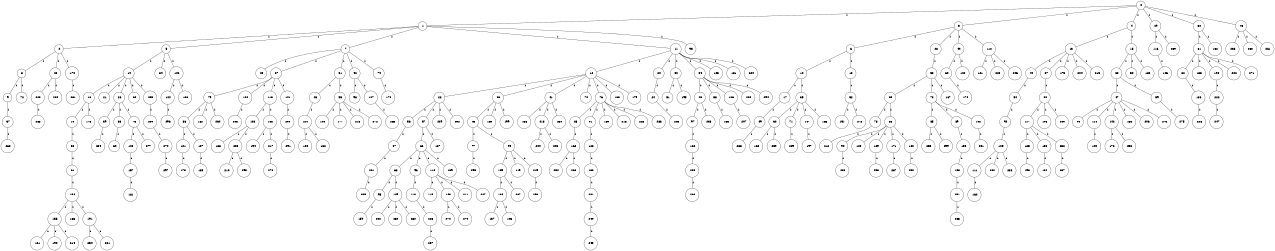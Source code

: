 graph G {
size="8.5,11;"
ratio = "expand;"
fixedsize="true;"
overlap="scale;"
node[shape=circle,width=.12,hight=.12,fontsize=12]
edge[fontsize=12]

0[label=" 0" color=black, pos="1.1535382,2.9050688!"];
1[label=" 1" color=black, pos="0.41616835,2.6947163!"];
2[label=" 2" color=black, pos="2.0879555,2.4174611!"];
3[label=" 3" color=black, pos="0.26553171,2.2995594!"];
4[label=" 4" color=black, pos="1.2878409,0.55703785!"];
5[label=" 5" color=black, pos="1.5036478,1.6153183!"];
6[label=" 6" color=black, pos="0.10049541,2.2375366!"];
7[label=" 7" color=black, pos="1.5937803,2.398202!"];
8[label=" 8" color=black, pos="0.95885629,1.022086!"];
9[label=" 9" color=black, pos="0.80663152,0.78575828!"];
10[label=" 10" color=black, pos="0.35736123,2.9793199!"];
11[label=" 11" color=black, pos="2.2411147,1.2877927!"];
12[label=" 12" color=black, pos="1.5031216,2.0833986!"];
13[label=" 13" color=black, pos="0.070817672,2.3808912!"];
14[label=" 14" color=black, pos="1.2490525,1.8518955!"];
15[label=" 15" color=black, pos="1.5053186,0.5901512!"];
16[label=" 16" color=black, pos="2.5533682,2.8391995!"];
17[label=" 17" color=black, pos="0.32903953,0.2545868!"];
18[label=" 18" color=black, pos="2.8281772,0.30929371!"];
19[label=" 19" color=black, pos="1.512786,2.5982476!"];
20[label=" 20" color=black, pos="1.441917,0.022676947!"];
21[label=" 21" color=black, pos="2.380363,1.6840478!"];
22[label=" 22" color=black, pos="2.021996,1.4722482!"];
23[label=" 23" color=black, pos="1.7860407,2.9914894!"];
24[label=" 24" color=black, pos="1.6746366,1.6994087!"];
25[label=" 25" color=black, pos="2.4556467,1.6900769!"];
26[label=" 26" color=black, pos="2.1879021,0.35311579!"];
27[label=" 27" color=black, pos="0.59645702,2.7165957!"];
28[label=" 28" color=black, pos="2.6330095,0.55110875!"];
29[label=" 29" color=black, pos="0.14284081,1.6427879!"];
30[label=" 30" color=black, pos="1.7710998,0.69215137!"];
31[label=" 31" color=black, pos="2.1774355,2.8965494!"];
32[label=" 32" color=black, pos="2.5143297,0.85574821!"];
33[label=" 33" color=black, pos="2.5499535,2.2538003!"];
34[label=" 34" color=black, pos="1.5451957,2.4385438!"];
35[label=" 35" color=black, pos="1.5582795,0.18002674!"];
36[label=" 36" color=black, pos="2.8944121,1.2046614!"];
37[label=" 37" color=black, pos="2.966292,0.20208972!"];
38[label=" 38" color=black, pos="1.9624855,0.29453233!"];
39[label=" 39" color=black, pos="2.5778819,0.99199307!"];
40[label=" 40" color=black, pos="0.78703982,1.062188!"];
41[label=" 41" color=black, pos="2.3935664,1.074849!"];
42[label=" 42" color=black, pos="2.9229044,1.0804147!"];
43[label=" 43" color=black, pos="0.6685323,2.6724728!"];
44[label=" 44" color=black, pos="1.9915769,0.60019732!"];
45[label=" 45" color=black, pos="2.7245836,0.6952608!"];
46[label=" 46" color=black, pos="2.6965281,1.8269901!"];
47[label=" 47" color=black, pos="1.1808749,0.36662164!"];
48[label=" 48" color=black, pos="0.6667244,2.304908!"];
49[label=" 49" color=black, pos="1.744798,1.9990528!"];
50[label=" 50" color=black, pos="2.8931499,2.1488863!"];
51[label=" 51" color=black, pos="1.3399089,0.12462661!"];
52[label=" 52" color=black, pos="2.6984934,0.28935485!"];
53[label=" 53" color=black, pos="2.527111,1.1101461!"];
54[label=" 54" color=black, pos="0.97440878,0.49804912!"];
55[label=" 55" color=black, pos="1.7561193,0.12319835!"];
56[label=" 56" color=black, pos="2.2934804,0.48313441!"];
57[label=" 57" color=black, pos="0.80786348,2.7059809!"];
58[label=" 58" color=black, pos="1.5616547,0.26269559!"];
59[label=" 59" color=black, pos="1.6762264,1.2330495!"];
60[label=" 60" color=black, pos="0.11214612,0.79779673!"];
61[label=" 61" color=black, pos="1.50702,1.8628962!"];
62[label=" 62" color=black, pos="2.8450789,2.6367124!"];
63[label=" 63" color=black, pos="1.2256161,0.024041834!"];
64[label=" 64" color=black, pos="0.18801718,1.557375!"];
65[label=" 65" color=black, pos="2.9893634,2.696894!"];
66[label=" 66" color=black, pos="0.11822308,1.4525818!"];
67[label=" 67" color=black, pos="1.3469118,0.16916917!"];
68[label=" 68" color=black, pos="0.20803559,0.098315013!"];
69[label=" 69" color=black, pos="0.87490871,2.1964843!"];
70[label=" 70" color=black, pos="1.3221565,1.3211858!"];
71[label=" 71" color=black, pos="0.59310755,1.066869!"];
72[label=" 72" color=black, pos="0.8524039,0.77700538!"];
73[label=" 73" color=black, pos="0.88759984,2.3927855!"];
74[label=" 74" color=black, pos="0.43348904,1.8002723!"];
75[label=" 75" color=black, pos="1.5309985,2.2394588!"];
76[label=" 76" color=black, pos="1.9364074,2.4540896!"];
77[label=" 77" color=black, pos="2.298985,2.5313038!"];
78[label=" 78" color=black, pos="2.4837708,0.16891399!"];
79[label=" 79" color=black, pos="1.1977172,2.858003!"];
80[label=" 80" color=black, pos="1.860027,1.8918885!"];
81[label=" 81" color=black, pos="0.10890783,1.7534498!"];
82[label=" 82" color=black, pos="2.1300412,1.3227977!"];
83[label=" 83" color=black, pos="1.5231636,2.4000737!"];
84[label=" 84" color=black, pos="1.9000303,0.27088717!"];
85[label=" 85" color=black, pos="2.5047373,0.8201568!"];
86[label=" 86" color=black, pos="1.6546805,2.0653864!"];
87[label=" 87" color=black, pos="1.2248538,2.9025188!"];
88[label=" 88" color=black, pos="2.5583978,2.8325076!"];
89[label=" 89" color=black, pos="2.0790812,2.2097025!"];
90[label=" 90" color=black, pos="0.1396795,0.87016206!"];
91[label=" 91" color=black, pos="2.0947568,1.1224142!"];
92[label=" 92" color=black, pos="0.1243991,0.19380248!"];
93[label=" 93" color=black, pos="0.19549226,2.6176445!"];
94[label=" 94" color=black, pos="0.0030300799,2.7025705!"];
95[label=" 95" color=black, pos="2.6064203,0.3127647!"];
96[label=" 96" color=black, pos="2.3994966,1.8321237!"];
97[label=" 97" color=black, pos="0.73122974,0.68770029!"];
98[label=" 98" color=black, pos="2.5743265,2.5337524!"];
99[label=" 99" color=black, pos="2.8280981,0.66387046!"];
100[label=" 100" color=black, pos="1.0494679,0.58163361!"];
101[label=" 101" color=black, pos="0.87163221,0.095132863!"];
102[label=" 102" color=black, pos="0.88230896,1.1025462!"];
103[label=" 103" color=black, pos="1.4027927,0.6535473!"];
104[label=" 104" color=black, pos="0.56058323,0.28086716!"];
105[label=" 105" color=black, pos="0.52749728,1.1627222!"];
106[label=" 106" color=black, pos="0.52642979,2.7709071!"];
107[label=" 107" color=black, pos="2.3526411,1.3070251!"];
108[label=" 108" color=black, pos="1.2924505,0.64706906!"];
109[label=" 109" color=black, pos="2.0879368,1.038745!"];
110[label=" 110" color=black, pos="1.5399053,1.458975!"];
111[label=" 111" color=black, pos="0.55660208,1.7449872!"];
112[label=" 112" color=black, pos="0.5981933,1.4089983!"];
113[label=" 113" color=black, pos="2.9944218,1.2275144!"];
114[label=" 114" color=black, pos="2.2681951,2.8753795!"];
115[label=" 115" color=black, pos="2.4331991,1.0229451!"];
116[label=" 116" color=black, pos="0.071063318,1.8897323!"];
117[label=" 117" color=black, pos="0.4122161,1.1292459!"];
118[label=" 118" color=black, pos="1.0697685,2.8948193!"];
119[label=" 119" color=black, pos="1.7007431,0.74355589!"];
120[label=" 120" color=black, pos="2.6656609,2.424627!"];
121[label=" 121" color=black, pos="1.7242747,0.18093431!"];
122[label=" 122" color=black, pos="2.6505629,2.6133059!"];
123[label=" 123" color=black, pos="1.2387184,0.80941155!"];
124[label=" 124" color=black, pos="1.3062652,1.4687819!"];
125[label=" 125" color=black, pos="2.6276211,2.6706027!"];
126[label=" 126" color=black, pos="2.1862486,2.3237602!"];
127[label=" 127" color=black, pos="1.2052284,2.1859282!"];
128[label=" 128" color=black, pos="2.2198703,0.53097199!"];
129[label=" 129" color=black, pos="0.26269664,2.9366147!"];
130[label=" 130" color=black, pos="2.7682201,2.9970215!"];
131[label=" 131" color=black, pos="1.1861716,1.3167203!"];
132[label=" 132" color=black, pos="0.50557691,0.21091812!"];
133[label=" 133" color=black, pos="1.3835299,1.8305877!"];
134[label=" 134" color=black, pos="1.4469427,2.4567703!"];
135[label=" 135" color=black, pos="2.2216639,0.52306046!"];
136[label=" 136" color=black, pos="2.2532537,0.38567914!"];
137[label=" 137" color=black, pos="0.76593876,2.4292099!"];
138[label=" 138" color=black, pos="1.8722144,2.5410974!"];
139[label=" 139" color=black, pos="0.23266454,0.55082287!"];
140[label=" 140" color=black, pos="1.6433199,0.87143947!"];
141[label=" 141" color=black, pos="1.6432618,2.5966284!"];
142[label=" 142" color=black, pos="2.856375,0.74237565!"];
143[label=" 143" color=black, pos="1.6960972,1.5195731!"];
144[label=" 144" color=black, pos="2.3194686,0.46530136!"];
145[label=" 145" color=black, pos="0.22754607,1.6195662!"];
146[label=" 146" color=black, pos="2.3207428,2.1581465!"];
147[label=" 147" color=black, pos="0.018481402,2.2916487!"];
148[label=" 148" color=black, pos="2.4707104,0.68865118!"];
149[label=" 149" color=black, pos="0.86511532,1.2041767!"];
150[label=" 150" color=black, pos="0.33867832,1.7995292!"];
151[label=" 151" color=black, pos="2.2119885,2.9841265!"];
152[label=" 152" color=black, pos="0.22435454,0.61686436!"];
153[label=" 153" color=black, pos="0.34393917,1.5516611!"];
154[label=" 154" color=black, pos="1.3970942,2.2180892!"];
155[label=" 155" color=black, pos="2.4187771,2.077377!"];
156[label=" 156" color=black, pos="0.67282614,2.0034597!"];
157[label=" 157" color=black, pos="0.051307742,0.25943176!"];
158[label=" 158" color=black, pos="0.15418869,1.4247616!"];
159[label=" 159" color=black, pos="2.3780633,2.8976342!"];
160[label=" 160" color=black, pos="1.858316,1.0543184!"];
161[label=" 161" color=black, pos="1.7509291,1.8669371!"];
162[label=" 162" color=black, pos="2.3157872,0.56359897!"];
163[label=" 163" color=black, pos="0.59476427,0.62405174!"];
164[label=" 164" color=black, pos="0.40700408,2.8055319!"];
165[label=" 165" color=black, pos="2.8351478,2.8482979!"];
166[label=" 166" color=black, pos="2.1239246,2.3555136!"];
167[label=" 167" color=black, pos="2.6819476,1.1044056!"];
168[label=" 168" color=black, pos="0.76764629,2.7425189!"];
169[label=" 169" color=black, pos="0.76470355,0.66659873!"];
170[label=" 170" color=black, pos="2.6944823,1.815055!"];
171[label=" 171" color=black, pos="1.8711736,2.556837!"];
172[label=" 172" color=black, pos="1.0666181,0.73648954!"];
173[label=" 173" color=black, pos="2.4273325,0.89110237!"];
174[label=" 174" color=black, pos="2.8578469,0.053244928!"];
175[label=" 175" color=black, pos="0.49976374,0.080058214!"];
176[label=" 176" color=black, pos="1.3163746,1.7859854!"];
177[label=" 177" color=black, pos="1.4320331,2.1615688!"];
178[label=" 178" color=black, pos="2.6827819,1.415762!"];
179[label=" 179" color=black, pos="1.4157305,1.8321332!"];
180[label=" 180" color=black, pos="2.3349679,1.3841146!"];
181[label=" 181" color=black, pos="1.1534102,1.3135575!"];
182[label=" 182" color=black, pos="0.5218329,1.5510516!"];
183[label=" 183" color=black, pos="0.52445294,1.2890067!"];
184[label=" 184" color=black, pos="2.4536869,2.9219057!"];
185[label=" 185" color=black, pos="2.5275763,2.0122354!"];
186[label=" 186" color=black, pos="0.060098325,0.76431361!"];
187[label=" 187" color=black, pos="1.4005963,1.9581775!"];
188[label=" 188" color=black, pos="0.16506956,1.4978646!"];
189[label=" 189" color=black, pos="0.61750902,0.32973679!"];
190[label=" 190" color=black, pos="1.1782244,1.1609386!"];
191[label=" 191" color=black, pos="0.51189825,0.54350488!"];
192[label=" 192" color=black, pos="1.5249373,1.8513051!"];
193[label=" 193" color=black, pos="0.54888505,2.2628717!"];
194[label=" 194" color=black, pos="2.2915378,2.0848122!"];
195[label=" 195" color=black, pos="1.6236322,0.42769835!"];
196[label=" 196" color=black, pos="1.3852818,0.10718143!"];
197[label=" 197" color=black, pos="2.7369849,0.14213277!"];
198[label=" 198" color=black, pos="2.3177066,2.6178867!"];
199[label=" 199" color=black, pos="2.7530166,0.79519004!"];
200[label=" 200" color=black, pos="1.6268021,2.3304675!"];
201[label=" 201" color=black, pos="2.5100357,2.7846705!"];
202[label=" 202" color=black, pos="2.6205246,1.4937077!"];
203[label=" 203" color=black, pos="0.9124725,2.0328584!"];
204[label=" 204" color=black, pos="1.8469689,0.30054518!"];
205[label=" 205" color=black, pos="1.5769581,0.4991632!"];
206[label=" 206" color=black, pos="2.7457493,1.7242696!"];
207[label=" 207" color=black, pos="1.2784415,2.7767197!"];
208[label=" 208" color=black, pos="0.16595479,0.080930718!"];
209[label=" 209" color=black, pos="0.70052645,0.47756398!"];
210[label=" 210" color=black, pos="2.735084,2.5652077!"];
211[label=" 211" color=black, pos="0.89267769,1.9453108!"];
212[label=" 212" color=black, pos="0.73810598,0.32360049!"];
213[label=" 213" color=black, pos="0.68853395,2.2097288!"];
214[label=" 214" color=black, pos="1.9398136,2.9330491!"];
215[label=" 215" color=black, pos="2.453458,1.1234986!"];
216[label=" 216" color=black, pos="1.816956,1.2954032!"];
217[label=" 217" color=black, pos="0.070030551,1.8385335!"];
218[label=" 218" color=black, pos="0.74423885,2.452671!"];
219[label=" 219" color=black, pos="1.0018073,2.3765632!"];
220[label=" 220" color=black, pos="0.64383789,0.054977321!"];
221[label=" 221" color=black, pos="2.5229274,2.7666551!"];
222[label=" 222" color=black, pos="1.1987044,2.680996!"];
223[label=" 223" color=black, pos="1.4094729,0.27157511!"];
224[label=" 224" color=black, pos="1.0089239,1.7439114!"];
225[label=" 225" color=black, pos="0.33994551,0.88406896!"];
226[label=" 226" color=black, pos="1.986186,1.7211009!"];
227[label=" 227" color=black, pos="1.7347219,2.7279066!"];
228[label=" 228" color=black, pos="2.7978278,1.7109316!"];
229[label=" 229" color=black, pos="1.0475899,2.7834961!"];
230[label=" 230" color=black, pos="0.1772908,2.8984567!"];
231[label=" 231" color=black, pos="1.2689866,1.8131926!"];
232[label=" 232" color=black, pos="1.7370101,2.3568648!"];
233[label=" 233" color=black, pos="2.1395488,0.16114001!"];
234[label=" 234" color=black, pos="2.5776738,1.113728!"];
235[label=" 235" color=black, pos="1.979905,0.69095547!"];
236[label=" 236" color=black, pos="2.6245185,1.0984879!"];
237[label=" 237" color=black, pos="2.8794738,1.9184028!"];
238[label=" 238" color=black, pos="0.34647599,1.6435283!"];
239[label=" 239" color=black, pos="1.9868913,1.893373!"];
240[label=" 240" color=black, pos="2.0138249,0.80085707!"];
241[label=" 241" color=black, pos="2.4911716,2.2791084!"];
242[label=" 242" color=black, pos="0.84423799,1.3812411!"];
243[label=" 243" color=black, pos="0.23447106,1.6018758!"];
244[label=" 244" color=black, pos="1.4740837,0.53109795!"];
245[label=" 245" color=black, pos="2.5823476,2.410322!"];
246[label=" 246" color=black, pos="0.26636019,2.5442862!"];
247[label=" 247" color=black, pos="1.5105712,0.97715291!"];
248[label=" 248" color=black, pos="1.6878971,2.6777697!"];
249[label=" 249" color=black, pos="1.740007,2.2479142!"];
250[label=" 250" color=black, pos="0.34971458,2.408388!"];
251[label=" 251" color=black, pos="1.7013519,0.44317518!"];
252[label=" 252" color=black, pos="2.7106275,1.5289931!"];
253[label=" 253" color=black, pos="1.4237738,2.2217988!"];
254[label=" 254" color=black, pos="0.99316541,2.9433855!"];
255[label=" 255" color=black, pos="2.2037442,0.028132676!"];
256[label=" 256" color=black, pos="0.69854839,0.070709966!"];
257[label=" 257" color=black, pos="0.6627805,1.0228005!"];
258[label=" 258" color=black, pos="1.9477794,1.5966807!"];
259[label=" 259" color=black, pos="0.44145232,2.8245669!"];
260[label=" 260" color=black, pos="2.014129,2.4450549!"];
261[label=" 261" color=black, pos="0.29287505,1.1280369!"];
262[label=" 262" color=black, pos="1.4329387,1.7897771!"];
263[label=" 263" color=black, pos="0.99196084,2.5283242!"];
264[label=" 264" color=black, pos="1.5238121,0.12906467!"];
265[label=" 265" color=black, pos="1.9176582,2.1990877!"];
266[label=" 266" color=black, pos="1.5830536,0.51456897!"];
267[label=" 267" color=black, pos="0.83562434,1.1765858!"];
268[label=" 268" color=black, pos="0.69269583,0.28765626!"];
269[label=" 269" color=black, pos="0.28849442,0.27161134!"];
270[label=" 270" color=black, pos="1.4871156,2.358116!"];
271[label=" 271" color=black, pos="2.8792982,2.1695857!"];
272[label=" 272" color=black, pos="0.48547428,0.58970293!"];
273[label=" 273" color=black, pos="0.45051548,1.2685702!"];
274[label=" 274" color=black, pos="1.5845591,2.0580751!"];
275[label=" 275" color=black, pos="1.122275,1.2699368!"];
276[label=" 276" color=black, pos="0.85630157,1.8005417!"];
277[label=" 277" color=black, pos="1.9732862,0.86622911!"];
278[label=" 278" color=black, pos="1.1335415,2.9394782!"];
279[label=" 279" color=black, pos="0.11078528,0.41594996!"];
280[label=" 280" color=black, pos="1.4077143,1.9993921!"];
281[label=" 281" color=black, pos="2.7944435,2.8917989!"];
282[label=" 282" color=black, pos="1.0511014,1.799186!"];
283[label=" 283" color=black, pos="0.18453481,2.9883473!"];
284[label=" 284" color=black, pos="1.6267159,2.1856324!"];
285[label=" 285" color=black, pos="2.8610421,1.0604039!"];
286[label=" 286" color=black, pos="2.2762066,0.0074232728!"];
287[label=" 287" color=black, pos="0.10894606,0.98325146!"];
288[label=" 288" color=black, pos="2.4290261,1.3748901!"];
289[label=" 289" color=black, pos="0.25060582,2.6024722!"];
290[label=" 290" color=black, pos="2.2165629,2.4750837!"];
291[label=" 291" color=black, pos="1.4707811,1.4419341!"];
292[label=" 292" color=black, pos="2.25232,0.69749901!"];
293[label=" 293" color=black, pos="0.67942793,2.1079458!"];
294[label=" 294" color=black, pos="2.757785,1.3426264!"];
295[label=" 295" color=black, pos="2.5387423,1.3833914!"];
296[label=" 296" color=black, pos="2.3085214,2.191238!"];
297[label=" 297" color=black, pos="1.0249704,2.8608345!"];
298[label=" 298" color=black, pos="0.19536851,2.6426309!"];
299[label=" 299" color=black, pos="1.7993492,0.76364649!"];
0--1[label="1"]
0--3[label="1"]
0--4[label="1"]
0--29[label="1"]
0--32[label="1"]
0--48[label="1"]
1--2[label="1"]
1--5[label="1"]
1--7[label="1"]
1--11[label="1"]
1--93[label="1"]
2--8[label="1"]
2--23[label="1"]
2--170[label="1"]
3--6[label="1"]
3--28[label="1"]
3--40[label="1"]
3--112[label="1"]
4--13[label="1"]
4--15[label="1"]
5--14[label="1"]
5--84[label="1"]
5--106[label="1"]
6--10[label="1"]
6--18[label="1"]
7--25[label="1"]
7--27[label="1"]
7--31[label="1"]
7--42[label="1"]
7--74[label="1"]
8--9[label="1"]
8--72[label="1"]
9--37[label="1"]
10--17[label="1"]
10--35[label="1"]
11--12[label="1"]
11--20[label="1"]
11--30[label="1"]
11--34[label="1"]
11--103[label="1"]
11--131[label="1"]
11--224[label="1"]
12--22[label="1"]
12--36[label="1"]
12--41[label="1"]
12--70[label="1"]
12--76[label="1"]
12--163[label="1"]
12--179[label="1"]
13--44[label="1"]
13--67[label="1"]
13--175[label="1"]
13--204[label="1"]
13--215[label="1"]
14--16[label="1"]
14--21[label="1"]
14--26[label="1"]
14--64[label="1"]
14--205[label="1"]
15--38[label="1"]
15--50[label="1"]
15--183[label="1"]
16--19[label="1"]
16--176[label="1"]
17--49[label="1"]
18--52[label="1"]
19--33[label="1"]
20--24[label="1"]
22--56[label="1"]
22--57[label="1"]
22--229[label="1"]
22--292[label="1"]
23--220[label="1"]
23--284[label="1"]
24--245[label="1"]
26--39[label="1"]
26--63[label="1"]
26--75[label="1"]
27--79[label="1"]
27--104[label="1"]
27--113[label="1"]
27--141[label="1"]
28--58[label="1"]
29--116[label="1"]
29--239[label="1"]
30--51[label="1"]
30--195[label="1"]
31--43[label="1"]
31--55[label="1"]
32--81[label="1"]
32--152[label="1"]
33--61[label="1"]
34--46[label="1"]
34--53[label="1"]
34--126[label="1"]
34--200[label="1"]
34--294[label="1"]
35--62[label="1"]
35--71[label="1"]
35--147[label="1"]
35--166[label="1"]
36--45[label="1"]
36--169[label="1"]
36--199[label="1"]
37--268[label="1"]
38--47[label="1"]
38--59[label="1"]
39--234[label="1"]
40--60[label="1"]
40--102[label="1"]
41--156[label="1"]
41--218[label="1"]
41--230[label="1"]
42--98[label="1"]
42--127[label="1"]
43--124[label="1"]
44--54[label="1"]
45--77[label="1"]
45--99[label="1"]
46--97[label="1"]
46--238[label="1"]
47--94[label="1"]
47--114[label="1"]
47--142[label="1"]
47--153[label="1"]
47--206[label="1"]
47--273[label="1"]
48--236[label="1"]
48--260[label="1"]
48--261[label="1"]
49--233[label="1"]
52--151[label="1"]
52--278[label="1"]
53--136[label="1"]
54--92[label="1"]
55--100[label="1"]
55--177[label="1"]
55--213[label="1"]
55--272[label="1"]
56--87[label="1"]
57--66[label="1"]
57--187[label="1"]
58--65[label="1"]
58--73[label="1"]
58--167[label="1"]
59--275[label="1"]
60--174[label="1"]
61--154[label="1"]
62--160[label="1"]
62--259[label="1"]
63--69[label="1"]
65--78[label="1"]
65--83[label="1"]
66--68[label="1"]
66--96[label="1"]
66--110[label="1"]
66--139[label="1"]
67--80[label="1"]
68--95[label="1"]
68--149[label="1"]
71--289[label="1"]
73--85[label="1"]
73--89[label="1"]
73--192[label="1"]
74--178[label="1"]
75--108[label="1"]
75--277[label="1"]
76--88[label="1"]
76--91[label="1"]
76--189[label="1"]
76--216[label="1"]
76--228[label="1"]
76--286[label="1"]
77--295[label="1"]
78--212[label="1"]
79--86[label="1"]
79--182[label="1"]
79--264[label="1"]
80--117[label="1"]
80--196[label="1"]
80--249[label="1"]
81--82[label="1"]
81--133[label="1"]
81--198[label="1"]
81--202[label="1"]
81--271[label="1"]
82--186[label="1"]
83--90[label="1"]
83--120[label="1"]
83--129[label="1"]
83--171[label="1"]
83--180[label="1"]
85--255[label="1"]
85--299[label="1"]
86--101[label="1"]
86--107[label="1"]
87--221[label="1"]
88--162[label="1"]
89--135[label="1"]
90--283[label="1"]
91--128[label="1"]
92--105[label="1"]
95--159[label="1"]
96--118[label="1"]
97--122[label="1"]
99--109[label="1"]
99--119[label="1"]
99--219[label="1"]
101--173[label="1"]
104--298[label="1"]
105--111[label="1"]
105--282[label="1"]
105--288[label="1"]
106--144[label="1"]
106--168[label="1"]
107--185[label="1"]
108--157[label="1"]
109--134[label="1"]
109--267[label="1"]
110--115[label="1"]
110--143[label="1"]
110--211[label="1"]
110--227[label="1"]
111--164[label="1"]
112--121[label="1"]
112--223[label="1"]
112--246[label="1"]
113--123[label="1"]
113--148[label="1"]
114--140[label="1"]
116--146[label="1"]
117--125[label="1"]
117--150[label="1"]
117--232[label="1"]
118--225[label="1"]
122--208[label="1"]
123--188[label="1"]
123--203[label="1"]
124--130[label="1"]
124--132[label="1"]
125--193[label="1"]
126--207[label="1"]
127--265[label="1"]
128--138[label="1"]
129--258[label="1"]
134--137[label="1"]
134--145[label="1"]
135--158[label="1"]
138--201[label="1"]
141--290[label="1"]
142--172[label="1"]
142--253[label="1"]
143--270[label="1"]
143--279[label="1"]
144--296[label="1"]
147--197[label="1"]
148--194[label="1"]
148--217[label="1"]
149--242[label="1"]
149--269[label="1"]
149--280[label="1"]
150--184[label="1"]
154--155[label="1"]
154--165[label="1"]
154--191[label="1"]
155--161[label="1"]
155--190[label="1"]
155--214[label="1"]
157--181[label="1"]
158--251[label="1"]
162--252[label="1"]
162--266[label="1"]
170--231[label="1"]
171--237[label="1"]
180--250[label="1"]
186--226[label="1"]
191--254[label="1"]
191--281[label="1"]
192--241[label="1"]
198--222[label="1"]
201--240[label="1"]
203--210[label="1"]
203--293[label="1"]
205--209[label="1"]
208--262[label="1"]
209--274[label="1"]
217--276[label="1"]
218--244[label="1"]
218--248[label="1"]
219--256[label="1"]
220--285[label="1"]
221--235[label="1"]
222--247[label="1"]
225--257[label="1"]
232--287[label="1"]
240--243[label="1"]
251--263[label="1"]
274--297[label="1"]
290--291[label="1"]

}
